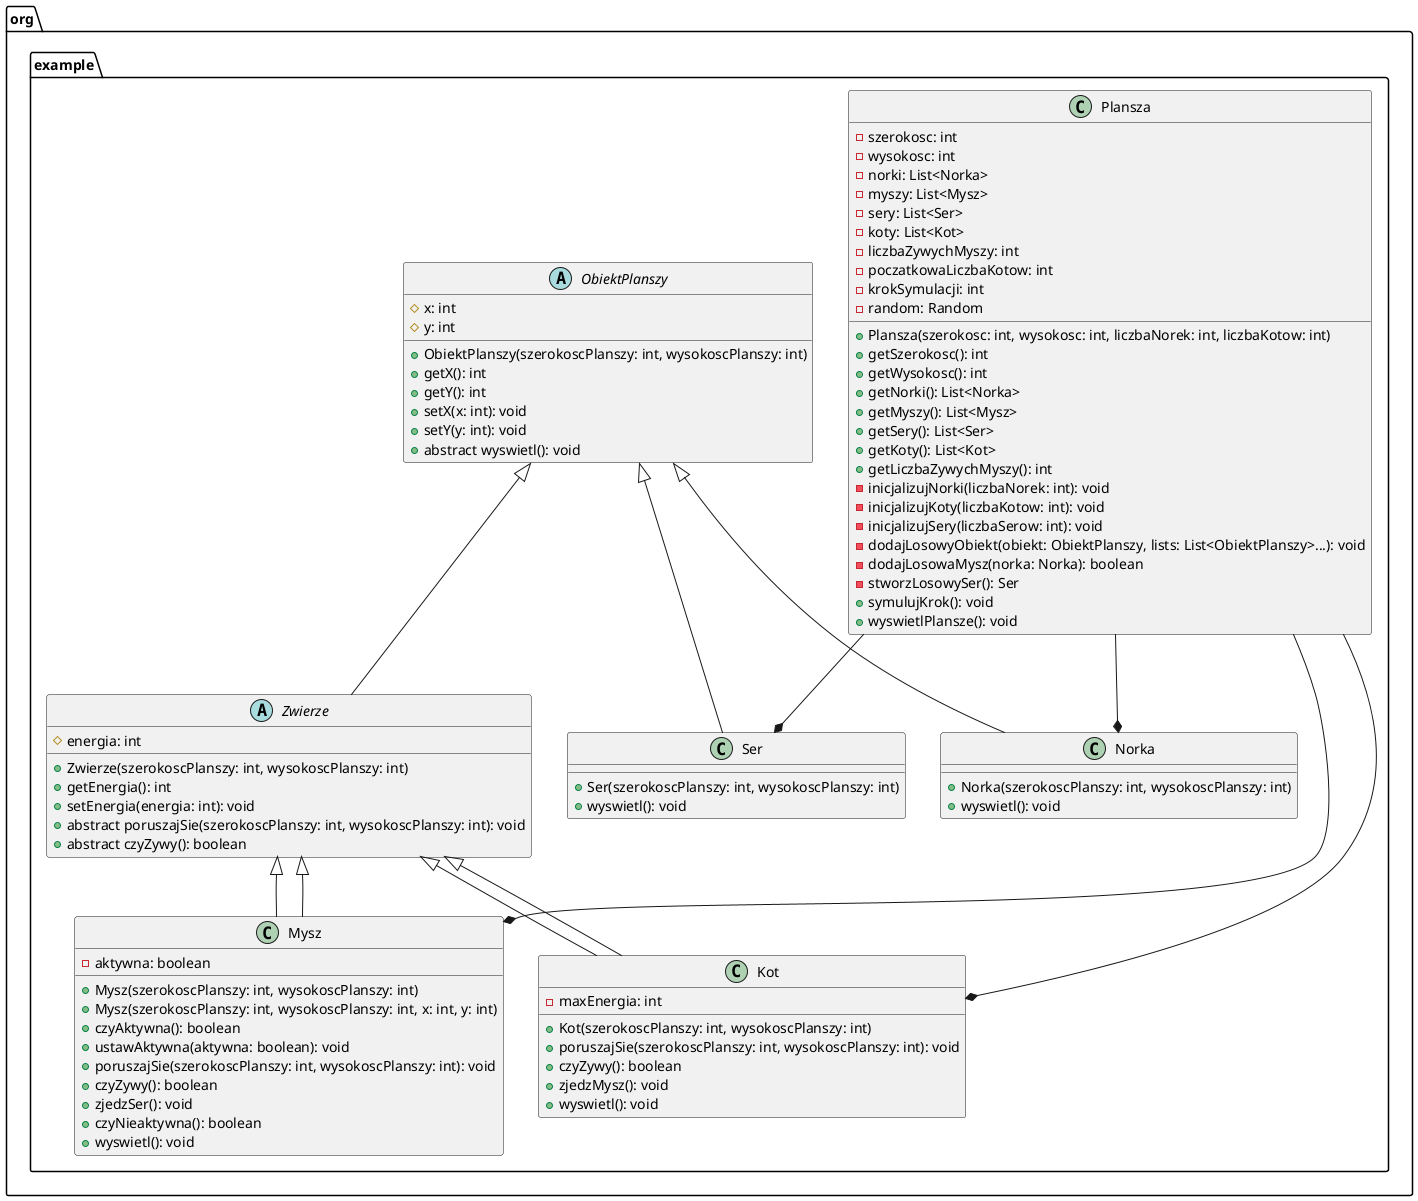 @startuml
package org.example {
  class Plansza {
    - szerokosc: int
    - wysokosc: int
    - norki: List<Norka>
    - myszy: List<Mysz>
    - sery: List<Ser>
    - koty: List<Kot>
    - liczbaZywychMyszy: int
    - poczatkowaLiczbaKotow: int
    - krokSymulacji: int
    - random: Random
    + Plansza(szerokosc: int, wysokosc: int, liczbaNorek: int, liczbaKotow: int)
    + getSzerokosc(): int
    + getWysokosc(): int
    + getNorki(): List<Norka>
    + getMyszy(): List<Mysz>
    + getSery(): List<Ser>
    + getKoty(): List<Kot>
    + getLiczbaZywychMyszy(): int
    - inicjalizujNorki(liczbaNorek: int): void
    - inicjalizujKoty(liczbaKotow: int): void
    - inicjalizujSery(liczbaSerow: int): void
    - dodajLosowyObiekt(obiekt: ObiektPlanszy, lists: List<ObiektPlanszy>...): void
    - dodajLosowaMysz(norka: Norka): boolean
    - stworzLosowySer(): Ser
    + symulujKrok(): void
    + wyswietlPlansze(): void
  }

  abstract class ObiektPlanszy {
    # x: int
    # y: int
    + ObiektPlanszy(szerokoscPlanszy: int, wysokoscPlanszy: int)
    + getX(): int
    + getY(): int
    + setX(x: int): void
    + setY(y: int): void
    + abstract wyswietl(): void
  }

  class Norka extends ObiektPlanszy {
    + Norka(szerokoscPlanszy: int, wysokoscPlanszy: int)
    + wyswietl(): void
  }

  class Ser extends ObiektPlanszy {
    + Ser(szerokoscPlanszy: int, wysokoscPlanszy: int)
    + wyswietl(): void
  }

  abstract class Zwierze extends ObiektPlanszy {
    # energia: int
    + Zwierze(szerokoscPlanszy: int, wysokoscPlanszy: int)
    + getEnergia(): int
    + setEnergia(energia: int): void
    + abstract poruszajSie(szerokoscPlanszy: int, wysokoscPlanszy: int): void
    + abstract czyZywy(): boolean
  }

  class Kot extends Zwierze {
    - maxEnergia: int
    + Kot(szerokoscPlanszy: int, wysokoscPlanszy: int)
    + poruszajSie(szerokoscPlanszy: int, wysokoscPlanszy: int): void
    + czyZywy(): boolean
    + zjedzMysz(): void
    + wyswietl(): void
  }

  class Mysz extends Zwierze {
    - aktywna: boolean
    + Mysz(szerokoscPlanszy: int, wysokoscPlanszy: int)
    + Mysz(szerokoscPlanszy: int, wysokoscPlanszy: int, x: int, y: int)
    + czyAktywna(): boolean
    + ustawAktywna(aktywna: boolean): void
    + poruszajSie(szerokoscPlanszy: int, wysokoscPlanszy: int): void
    + czyZywy(): boolean
    + zjedzSer(): void
    + czyNieaktywna(): boolean
    + wyswietl(): void
  }

  Plansza --* Norka
  Plansza --* Mysz
  Plansza --* Ser
  Plansza --* Kot
  Zwierze <|-- Kot
  Zwierze <|-- Mysz
}
@enduml